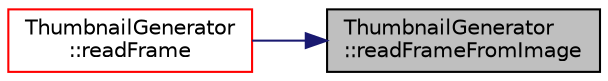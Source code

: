 digraph "ThumbnailGenerator::readFrameFromImage"
{
 // LATEX_PDF_SIZE
  edge [fontname="Helvetica",fontsize="10",labelfontname="Helvetica",labelfontsize="10"];
  node [fontname="Helvetica",fontsize="10",shape=record];
  rankdir="RL";
  Node1 [label="ThumbnailGenerator\l::readFrameFromImage",height=0.2,width=0.4,color="black", fillcolor="grey75", style="filled", fontcolor="black",tooltip=" "];
  Node1 -> Node2 [dir="back",color="midnightblue",fontsize="10",style="solid",fontname="Helvetica"];
  Node2 [label="ThumbnailGenerator\l::readFrame",height=0.2,width=0.4,color="red", fillcolor="white", style="filled",URL="$class_thumbnail_generator.html#ac140a6ac8e145da51818e8bc6ae4e97c",tooltip=" "];
}
